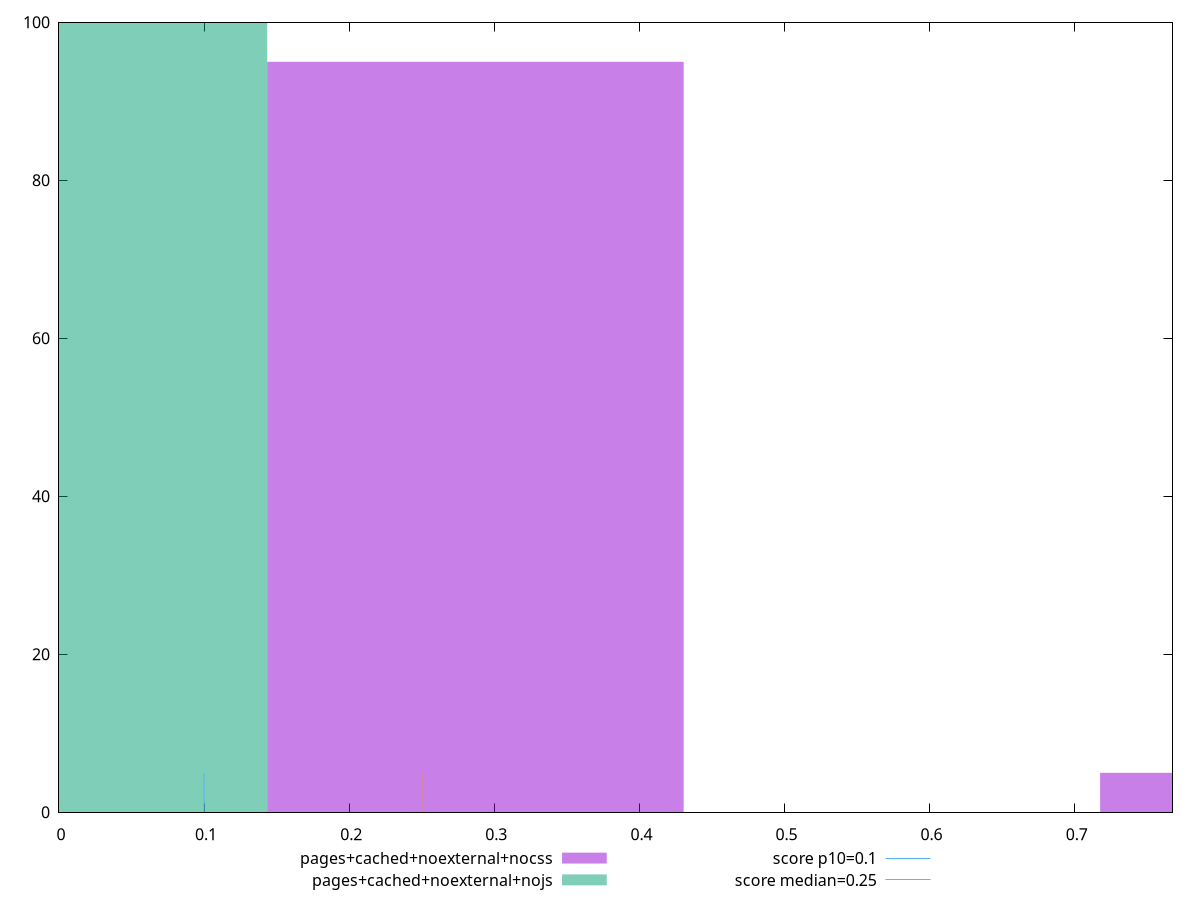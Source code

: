 reset

$pagesCachedNoexternalNocss <<EOF
0.2870064581430235 95
0.8610193744290705 5
EOF

$pagesCachedNoexternalNojs <<EOF
0 100
EOF

set key outside below
set boxwidth 0.2870064581430235
set xrange [0:0.7674015206231011]
set yrange [0:100]
set style fill transparent solid 0.5 noborder

set parametric
set terminal svg size 640, 500 enhanced background rgb 'white'
set output "report_00007_2020-12-11T15:55:29.892Z/cumulative-layout-shift/comparison/histogram/9_vs_10.svg"

plot $pagesCachedNoexternalNocss title "pages+cached+noexternal+nocss" with boxes, \
     $pagesCachedNoexternalNojs title "pages+cached+noexternal+nojs" with boxes, \
     0.1,t title "score p10=0.1", \
     0.25,t title "score median=0.25"

reset
